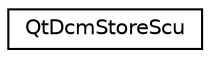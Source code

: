 digraph "Graphical Class Hierarchy"
{
  edge [fontname="Helvetica",fontsize="10",labelfontname="Helvetica",labelfontsize="10"];
  node [fontname="Helvetica",fontsize="10",shape=record];
  rankdir="LR";
  Node1 [label="QtDcmStoreScu",height=0.2,width=0.4,color="black", fillcolor="white", style="filled",URL="$classQtDcmStoreScu.html"];
}
